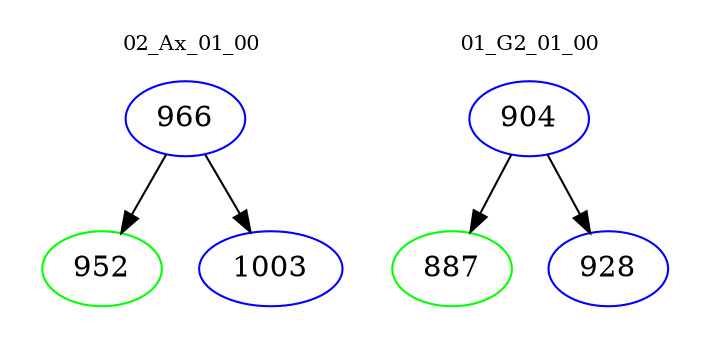 digraph{
subgraph cluster_0 {
color = white
label = "02_Ax_01_00";
fontsize=10;
T0_966 [label="966", color="blue"]
T0_966 -> T0_952 [color="black"]
T0_952 [label="952", color="green"]
T0_966 -> T0_1003 [color="black"]
T0_1003 [label="1003", color="blue"]
}
subgraph cluster_1 {
color = white
label = "01_G2_01_00";
fontsize=10;
T1_904 [label="904", color="blue"]
T1_904 -> T1_887 [color="black"]
T1_887 [label="887", color="green"]
T1_904 -> T1_928 [color="black"]
T1_928 [label="928", color="blue"]
}
}

